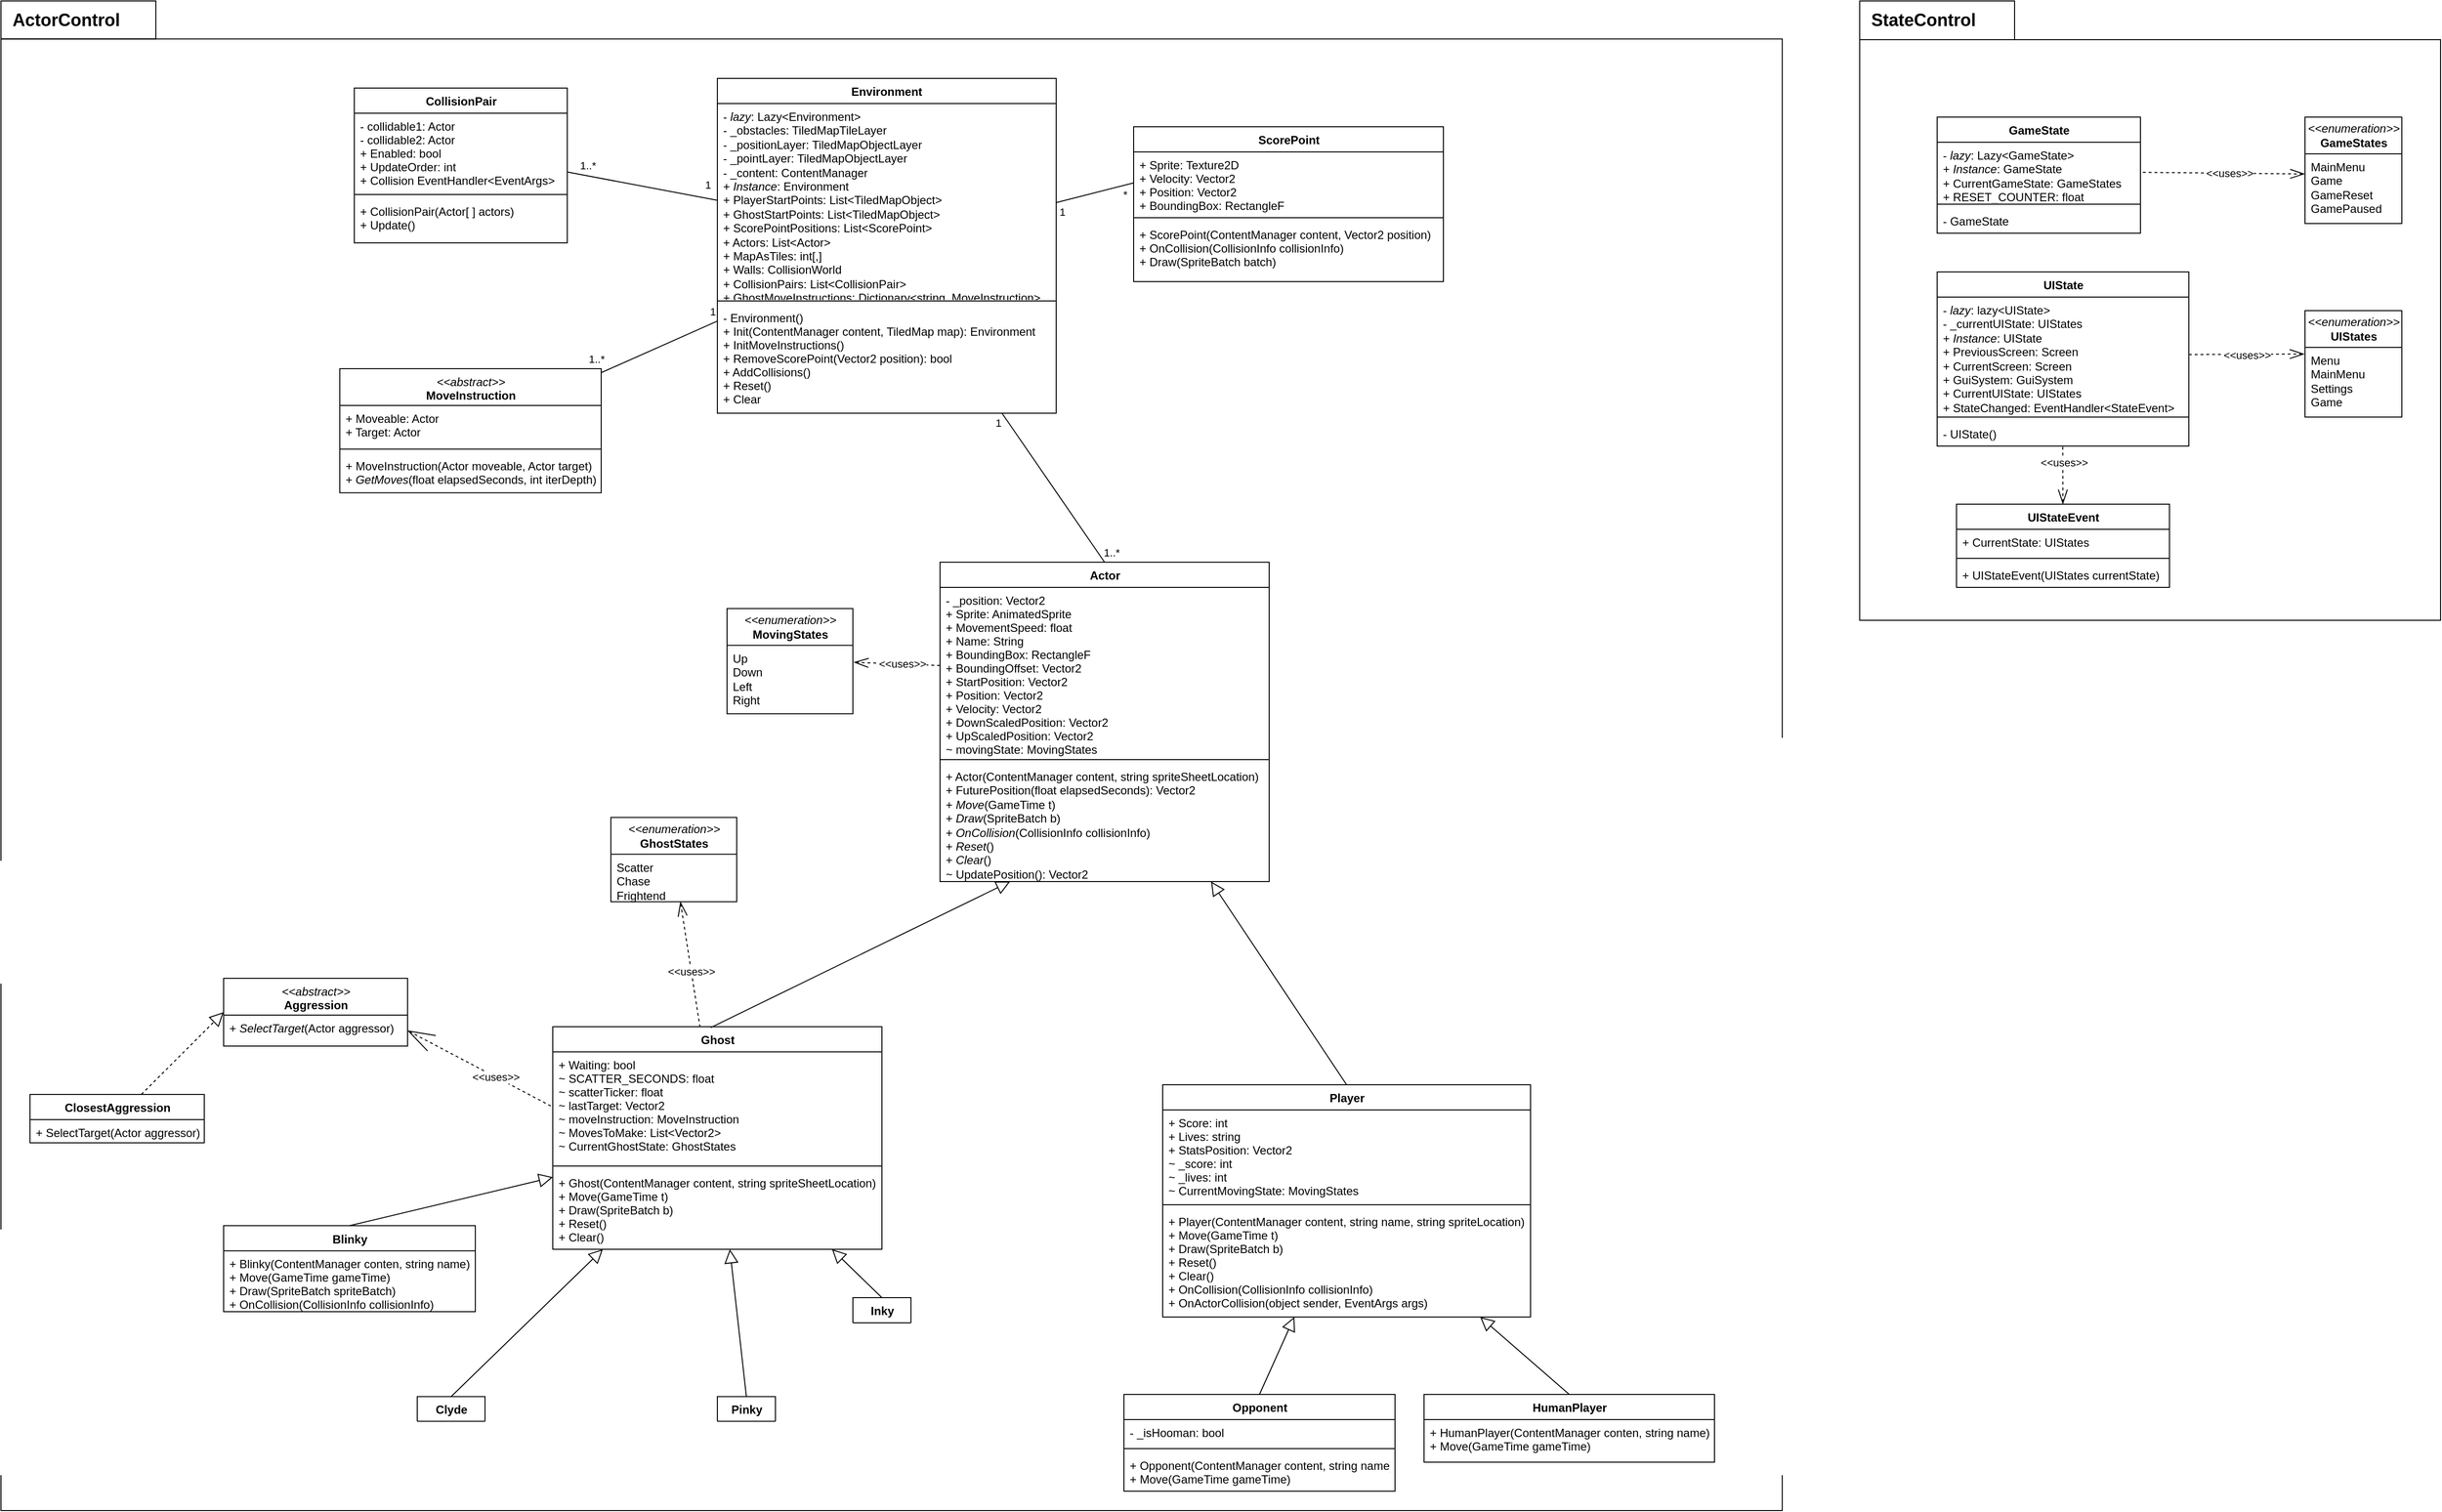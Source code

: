 <mxfile version="13.7.9" type="device" pages="3"><diagram id="7y2p9SruvKS9dF-qngfl" name="client"><mxGraphModel dx="2272" dy="816" grid="1" gridSize="10" guides="1" tooltips="1" connect="1" arrows="1" fold="1" page="1" pageScale="1" pageWidth="850" pageHeight="1100" math="0" shadow="0"><root><mxCell id="0"/><mxCell id="1" parent="0"/><mxCell id="LJHzza7RFJ4xkrxc687r-13" value="" style="group" parent="1" vertex="1" connectable="0"><mxGeometry x="-560" y="120" width="1840" height="1560" as="geometry"/></mxCell><mxCell id="wGopm75Q5lnVvKc4DbGN-9" value="&lt;span style=&quot;font-weight: normal&quot;&gt;&lt;i&gt;&amp;lt;&amp;lt;abstract&amp;gt;&amp;gt;&lt;/i&gt;&lt;/span&gt;&lt;br&gt;MoveInstruction" style="swimlane;fontStyle=1;align=center;verticalAlign=top;childLayout=stackLayout;horizontal=1;startSize=38;horizontalStack=0;resizeParent=1;resizeParentMax=0;resizeLast=0;collapsible=1;marginBottom=0;html=1;swimlaneLine=1;glass=0;shadow=0;sketch=0;rounded=0;autosize=1;" parent="LJHzza7RFJ4xkrxc687r-13" vertex="1"><mxGeometry x="350" y="379.998" width="270" height="128.264" as="geometry"/></mxCell><mxCell id="wGopm75Q5lnVvKc4DbGN-10" value="+ Moveable: Actor&#10;+ Target: Actor" style="text;strokeColor=none;fillColor=none;align=left;verticalAlign=top;spacingLeft=4;spacingRight=4;overflow=hidden;rotatable=0;points=[[0,0.5],[1,0.5]];portConstraint=eastwest;autosize=1;comic=0;" parent="wGopm75Q5lnVvKc4DbGN-9" vertex="1"><mxGeometry y="38" width="270" height="41.208" as="geometry"/></mxCell><mxCell id="wGopm75Q5lnVvKc4DbGN-11" value="" style="line;strokeWidth=1;fillColor=none;align=left;verticalAlign=middle;spacingTop=-1;spacingLeft=3;spacingRight=3;rotatable=0;labelPosition=right;points=[];portConstraint=eastwest;" parent="wGopm75Q5lnVvKc4DbGN-9" vertex="1"><mxGeometry y="79.208" width="270" height="7.849" as="geometry"/></mxCell><mxCell id="wGopm75Q5lnVvKc4DbGN-12" value="+ MoveInstruction(Actor moveable, Actor target)&lt;br&gt;+ &lt;i&gt;GetMoves&lt;/i&gt;(float elapsedSeconds, int iterDepth)" style="text;strokeColor=none;fillColor=none;align=left;verticalAlign=top;spacingLeft=4;spacingRight=4;overflow=hidden;rotatable=0;points=[[0,0.5],[1,0.5]];portConstraint=eastwest;autosize=1;fontStyle=0;html=1;" parent="wGopm75Q5lnVvKc4DbGN-9" vertex="1"><mxGeometry y="87.057" width="270" height="41.208" as="geometry"/></mxCell><mxCell id="LJHzza7RFJ4xkrxc687r-10" value="" style="rounded=0;whiteSpace=wrap;html=1;fillColor=none;gradientColor=none;align=left;" parent="LJHzza7RFJ4xkrxc687r-13" vertex="1"><mxGeometry y="39.245" width="1840" height="1520.755" as="geometry"/></mxCell><mxCell id="LJHzza7RFJ4xkrxc687r-11" value="" style="rounded=0;whiteSpace=wrap;html=1;fillColor=none;gradientColor=none;align=left;" parent="LJHzza7RFJ4xkrxc687r-13" vertex="1"><mxGeometry width="160" height="39.245" as="geometry"/></mxCell><mxCell id="LJHzza7RFJ4xkrxc687r-12" value="&lt;b&gt;&lt;font style=&quot;font-size: 18px&quot;&gt;ActorControl&lt;/font&gt;&lt;/b&gt;" style="text;html=1;strokeColor=none;fillColor=none;align=left;verticalAlign=middle;whiteSpace=wrap;rounded=0;" parent="LJHzza7RFJ4xkrxc687r-13" vertex="1"><mxGeometry x="10" y="9.811" width="140" height="19.623" as="geometry"/></mxCell><mxCell id="O9H--ou0DOZ3g3eygz_X-1" value="&lt;i&gt;&amp;lt;&amp;lt;enumeration&amp;gt;&amp;gt;&lt;/i&gt;&lt;br&gt;&lt;b&gt;MovingStates&lt;/b&gt;" style="swimlane;fontStyle=0;childLayout=stackLayout;horizontal=1;startSize=38;fillColor=none;horizontalStack=0;resizeParent=1;resizeParentMax=0;resizeLast=0;collapsible=1;marginBottom=0;html=1;autosize=1;" parent="LJHzza7RFJ4xkrxc687r-13" vertex="1"><mxGeometry x="750" y="627.925" width="130" height="108.642" as="geometry"/></mxCell><mxCell id="O9H--ou0DOZ3g3eygz_X-6" value="Up&lt;br&gt;Down&lt;br&gt;Left&lt;br&gt;Right" style="text;strokeColor=none;fillColor=none;align=left;verticalAlign=top;spacingLeft=4;spacingRight=4;overflow=hidden;rotatable=0;points=[[0,0.5],[1,0.5]];portConstraint=eastwest;html=1;autosize=1;" parent="O9H--ou0DOZ3g3eygz_X-1" vertex="1"><mxGeometry y="38" width="130" height="70.642" as="geometry"/></mxCell><mxCell id="O9H--ou0DOZ3g3eygz_X-12" value="&lt;i&gt;&amp;lt;&amp;lt;enumeration&amp;gt;&amp;gt;&lt;/i&gt;&lt;br&gt;&lt;b&gt;GhostStates&lt;/b&gt;" style="swimlane;fontStyle=0;childLayout=stackLayout;horizontal=1;startSize=38;fillColor=none;horizontalStack=0;resizeParent=1;resizeParentMax=0;resizeLast=0;collapsible=1;marginBottom=0;html=1;autosize=1;" parent="LJHzza7RFJ4xkrxc687r-13" vertex="1"><mxGeometry x="630" y="843.774" width="130" height="87.057" as="geometry"/></mxCell><mxCell id="O9H--ou0DOZ3g3eygz_X-13" value="Scatter&lt;br&gt;Chase&lt;br&gt;Frightend" style="text;strokeColor=none;fillColor=none;align=left;verticalAlign=top;spacingLeft=4;spacingRight=4;overflow=hidden;rotatable=0;points=[[0,0.5],[1,0.5]];portConstraint=eastwest;html=1;autosize=1;" parent="O9H--ou0DOZ3g3eygz_X-12" vertex="1"><mxGeometry y="38" width="130" height="49.057" as="geometry"/></mxCell><mxCell id="XXxXaH0p1nLbI_MV0NZa-49" value="Blinky" style="swimlane;fontStyle=1;align=center;verticalAlign=top;childLayout=stackLayout;horizontal=1;startSize=26;horizontalStack=0;resizeParent=1;resizeParentMax=0;resizeLast=0;collapsible=1;marginBottom=0;html=1;autosize=1;" parent="LJHzza7RFJ4xkrxc687r-13" vertex="1"><mxGeometry x="230" y="1265.66" width="260" height="88.792" as="geometry"><mxRectangle x="-260" y="1480" width="70" height="26" as="alternateBounds"/></mxGeometry></mxCell><mxCell id="XXxXaH0p1nLbI_MV0NZa-50" value="+ Blinky(ContentManager conten, string name)&#10;+ Move(GameTime gameTime)&#10;+ Draw(SpriteBatch spriteBatch)&#10;+ OnCollision(CollisionInfo collisionInfo)" style="text;strokeColor=none;fillColor=none;align=left;verticalAlign=top;spacingLeft=4;spacingRight=4;overflow=hidden;rotatable=0;points=[[0,0.5],[1,0.5]];portConstraint=eastwest;" parent="XXxXaH0p1nLbI_MV0NZa-49" vertex="1"><mxGeometry y="26" width="260" height="62.792" as="geometry"/></mxCell><mxCell id="XXxXaH0p1nLbI_MV0NZa-57" value="Pinky" style="swimlane;fontStyle=1;align=center;verticalAlign=top;childLayout=stackLayout;horizontal=1;startSize=26;horizontalStack=0;resizeParent=1;resizeParentMax=0;resizeLast=0;collapsible=1;marginBottom=0;html=1;autosize=1;" parent="LJHzza7RFJ4xkrxc687r-13" vertex="1" collapsed="1"><mxGeometry x="740" y="1442.264" width="60" height="25.509" as="geometry"><mxRectangle x="740" y="1442.264" width="260" height="88.792" as="alternateBounds"/></mxGeometry></mxCell><mxCell id="XXxXaH0p1nLbI_MV0NZa-58" value="+ Pinky(ContentManager conten, string name)&#10;+ Move(GameTime gameTime)&#10;+ Draw(SpriteBatch spriteBatch)&#10;+ OnCollision(CollisionInfo collisionInfo)" style="text;strokeColor=none;fillColor=none;align=left;verticalAlign=top;spacingLeft=4;spacingRight=4;overflow=hidden;rotatable=0;points=[[0,0.5],[1,0.5]];portConstraint=eastwest;" parent="XXxXaH0p1nLbI_MV0NZa-57" vertex="1"><mxGeometry y="25.509" width="60" height="62.792" as="geometry"/></mxCell><mxCell id="XXxXaH0p1nLbI_MV0NZa-53" value="Clyde" style="swimlane;fontStyle=1;align=center;verticalAlign=top;childLayout=stackLayout;horizontal=1;startSize=26;horizontalStack=0;resizeParent=1;resizeParentMax=0;resizeLast=0;collapsible=1;marginBottom=0;html=1;autosize=1;" parent="LJHzza7RFJ4xkrxc687r-13" vertex="1" collapsed="1"><mxGeometry x="430" y="1442.264" width="70" height="25.509" as="geometry"><mxRectangle x="430" y="1442.264" width="260" height="88.792" as="alternateBounds"/></mxGeometry></mxCell><mxCell id="XXxXaH0p1nLbI_MV0NZa-54" value="+ Clyde(ContentManager conten, string name)&#10;+ Move(GameTime gameTime)&#10;+ Draw(SpriteBatch spriteBatch)&#10;+ OnCollision(CollisionInfo collisionInfo)" style="text;strokeColor=none;fillColor=none;align=left;verticalAlign=top;spacingLeft=4;spacingRight=4;overflow=hidden;rotatable=0;points=[[0,0.5],[1,0.5]];portConstraint=eastwest;" parent="XXxXaH0p1nLbI_MV0NZa-53" vertex="1"><mxGeometry y="25.509" width="70" height="62.792" as="geometry"/></mxCell><mxCell id="wGopm75Q5lnVvKc4DbGN-3" style="rounded=0;orthogonalLoop=1;jettySize=auto;html=1;entryX=0.5;entryY=0;entryDx=0;entryDy=0;startArrow=none;startFill=0;startSize=12;sourcePerimeterSpacing=0;endArrow=none;endFill=0;" parent="1" source="XXxXaH0p1nLbI_MV0NZa-1" target="XXxXaH0p1nLbI_MV0NZa-10" edge="1"><mxGeometry relative="1" as="geometry"/></mxCell><mxCell id="wGopm75Q5lnVvKc4DbGN-4" value="1..*" style="edgeLabel;html=1;align=center;verticalAlign=middle;resizable=0;points=[];autosize=1;" parent="wGopm75Q5lnVvKc4DbGN-3" vertex="1" connectable="0"><mxGeometry x="0.941" relative="1" as="geometry"><mxPoint x="10" y="-5.6" as="offset"/></mxGeometry></mxCell><mxCell id="wGopm75Q5lnVvKc4DbGN-5" value="1" style="edgeLabel;html=1;align=center;verticalAlign=middle;resizable=0;points=[];autosize=1;" parent="wGopm75Q5lnVvKc4DbGN-3" vertex="1" connectable="0"><mxGeometry x="-0.944" relative="1" as="geometry"><mxPoint x="-6.8" y="5.82" as="offset"/></mxGeometry></mxCell><mxCell id="wGopm75Q5lnVvKc4DbGN-6" style="edgeStyle=none;rounded=0;orthogonalLoop=1;jettySize=auto;html=1;entryX=0;entryY=0.5;entryDx=0;entryDy=0;startArrow=none;startFill=0;startSize=12;sourcePerimeterSpacing=0;endArrow=none;endFill=0;" parent="1" source="XXxXaH0p1nLbI_MV0NZa-1" target="XXxXaH0p1nLbI_MV0NZa-6" edge="1"><mxGeometry relative="1" as="geometry"/></mxCell><mxCell id="wGopm75Q5lnVvKc4DbGN-7" value="1" style="edgeLabel;html=1;align=center;verticalAlign=middle;resizable=0;points=[];autosize=1;" parent="wGopm75Q5lnVvKc4DbGN-6" vertex="1" connectable="0"><mxGeometry x="-0.872" y="-1" relative="1" as="geometry"><mxPoint y="9.35" as="offset"/></mxGeometry></mxCell><mxCell id="wGopm75Q5lnVvKc4DbGN-8" value="*" style="edgeLabel;html=1;align=center;verticalAlign=middle;resizable=0;points=[];autosize=1;" parent="wGopm75Q5lnVvKc4DbGN-6" vertex="1" connectable="0"><mxGeometry x="0.901" y="-1" relative="1" as="geometry"><mxPoint x="-5.83" y="9.89" as="offset"/></mxGeometry></mxCell><mxCell id="XXxXaH0p1nLbI_MV0NZa-1" value="Environment" style="swimlane;fontStyle=1;align=center;verticalAlign=top;childLayout=stackLayout;horizontal=1;startSize=26;horizontalStack=0;resizeParent=1;resizeParentMax=0;resizeLast=0;collapsible=1;marginBottom=0;autosize=1;" parent="1" vertex="1"><mxGeometry x="180" y="200" width="350" height="346" as="geometry"/></mxCell><mxCell id="XXxXaH0p1nLbI_MV0NZa-2" value="- &lt;i&gt;lazy&lt;/i&gt;: Lazy&amp;lt;Environment&amp;gt;&lt;br&gt;- _obstacles: TiledMapTileLayer&lt;br&gt;-&amp;nbsp;_positionLayer: TiledMapObjectLayer&lt;br&gt;- _pointLayer: TiledMapObjectLayer&lt;br&gt;- _content: ContentManager&lt;br&gt;+ &lt;i&gt;Instance&lt;/i&gt;: Environment&lt;br&gt;+ PlayerStartPoints: List&amp;lt;TiledMapObject&amp;gt;&lt;br&gt;+ GhostStartPoints: List&amp;lt;TiledMapObject&amp;gt;&lt;br&gt;+ ScorePointPositions: List&amp;lt;ScorePoint&amp;gt;&lt;br&gt;+ Actors: List&amp;lt;Actor&amp;gt;&lt;br&gt;+ MapAsTiles: int[,]&lt;br&gt;+ Walls: CollisionWorld&lt;br&gt;+ CollisionPairs: List&amp;lt;CollisionPair&amp;gt;&lt;br&gt;+ GhostMoveInstructions: Dictionary&amp;lt;string, MoveInstruction&amp;gt;" style="text;strokeColor=none;fillColor=none;align=left;verticalAlign=top;spacingLeft=4;spacingRight=4;overflow=hidden;rotatable=0;points=[[0,0.5],[1,0.5]];portConstraint=eastwest;fontStyle=0;html=1;autosize=1;" parent="XXxXaH0p1nLbI_MV0NZa-1" vertex="1"><mxGeometry y="26" width="350" height="200" as="geometry"/></mxCell><mxCell id="XXxXaH0p1nLbI_MV0NZa-3" value="" style="line;strokeWidth=1;fillColor=none;align=left;verticalAlign=middle;spacingTop=-1;spacingLeft=3;spacingRight=3;rotatable=0;labelPosition=right;points=[];portConstraint=eastwest;autosize=1;" parent="XXxXaH0p1nLbI_MV0NZa-1" vertex="1"><mxGeometry y="226" width="350" height="8" as="geometry"/></mxCell><mxCell id="XXxXaH0p1nLbI_MV0NZa-4" value="- Environment()&#10;+ Init(ContentManager content, TiledMap map): Environment&#10;+ InitMoveInstructions()&#10;+ RemoveScorePoint(Vector2 position): bool&#10;+ AddCollisions()&#10;+ Reset()&#10;+ Clear" style="text;strokeColor=none;fillColor=none;align=left;verticalAlign=top;spacingLeft=4;spacingRight=4;overflow=hidden;rotatable=0;points=[[0,0.5],[1,0.5]];portConstraint=eastwest;autosize=1;" parent="XXxXaH0p1nLbI_MV0NZa-1" vertex="1"><mxGeometry y="234" width="350" height="112" as="geometry"/></mxCell><mxCell id="XXxXaH0p1nLbI_MV0NZa-5" value="ScorePoint" style="swimlane;fontStyle=1;align=center;verticalAlign=top;childLayout=stackLayout;horizontal=1;startSize=26;horizontalStack=0;resizeParent=1;resizeParentMax=0;resizeLast=0;collapsible=1;marginBottom=0;html=1;autosize=1;" parent="1" vertex="1"><mxGeometry x="610" y="250" width="320" height="160" as="geometry"/></mxCell><mxCell id="XXxXaH0p1nLbI_MV0NZa-6" value="+ Sprite: Texture2D&#10;+ Velocity: Vector2&#10;+ Position: Vector2&#10;+ BoundingBox: RectangleF" style="text;strokeColor=none;fillColor=none;align=left;verticalAlign=top;spacingLeft=4;spacingRight=4;overflow=hidden;rotatable=0;points=[[0,0.5],[1,0.5]];portConstraint=eastwest;autosize=1;" parent="XXxXaH0p1nLbI_MV0NZa-5" vertex="1"><mxGeometry y="26" width="320" height="64" as="geometry"/></mxCell><mxCell id="XXxXaH0p1nLbI_MV0NZa-7" value="" style="line;strokeWidth=1;fillColor=none;align=left;verticalAlign=middle;spacingTop=-1;spacingLeft=3;spacingRight=3;rotatable=0;labelPosition=right;points=[];portConstraint=eastwest;autosize=1;" parent="XXxXaH0p1nLbI_MV0NZa-5" vertex="1"><mxGeometry y="90" width="320" height="8" as="geometry"/></mxCell><mxCell id="XXxXaH0p1nLbI_MV0NZa-8" value="+ ScorePoint(ContentManager content, Vector2 position)&#10;+ OnCollision(CollisionInfo collisionInfo)&#10;+ Draw(SpriteBatch batch)" style="text;strokeColor=none;fillColor=none;align=left;verticalAlign=top;spacingLeft=4;spacingRight=4;overflow=hidden;rotatable=0;points=[[0,0.5],[1,0.5]];portConstraint=eastwest;autosize=1;" parent="XXxXaH0p1nLbI_MV0NZa-5" vertex="1"><mxGeometry y="98" width="320" height="62" as="geometry"/></mxCell><mxCell id="XXxXaH0p1nLbI_MV0NZa-29" style="edgeStyle=none;rounded=0;orthogonalLoop=1;jettySize=auto;html=1;entryX=0.5;entryY=0;entryDx=0;entryDy=0;startArrow=block;startFill=0;endArrow=none;endFill=0;startSize=12;sourcePerimeterSpacing=0;" parent="1" source="XXxXaH0p1nLbI_MV0NZa-10" target="XXxXaH0p1nLbI_MV0NZa-19" edge="1"><mxGeometry relative="1" as="geometry"/></mxCell><mxCell id="XXxXaH0p1nLbI_MV0NZa-10" value="Actor" style="swimlane;fontStyle=1;align=center;verticalAlign=top;childLayout=stackLayout;horizontal=1;startSize=26;horizontalStack=0;resizeParent=1;resizeParentMax=0;resizeLast=0;collapsible=1;marginBottom=0;html=1;autosize=1;" parent="1" vertex="1"><mxGeometry x="410" y="700" width="340" height="330" as="geometry"><mxRectangle x="410" y="700" width="60" height="26" as="alternateBounds"/></mxGeometry></mxCell><mxCell id="XXxXaH0p1nLbI_MV0NZa-11" value="- _position: Vector2&#10;+ Sprite: AnimatedSprite&#10;+ MovementSpeed: float&#10;+ Name: String&#10;+ BoundingBox: RectangleF&#10;+ BoundingOffset: Vector2&#10;+ StartPosition: Vector2&#10;+ Position: Vector2&#10;+ Velocity: Vector2&#10;+ DownScaledPosition: Vector2&#10;+ UpScaledPosition: Vector2&#10;~ movingState: MovingStates" style="text;strokeColor=none;fillColor=none;align=left;verticalAlign=top;spacingLeft=4;spacingRight=4;overflow=hidden;rotatable=0;points=[[0,0.5],[1,0.5]];portConstraint=eastwest;autosize=1;" parent="XXxXaH0p1nLbI_MV0NZa-10" vertex="1"><mxGeometry y="26" width="340" height="174" as="geometry"/></mxCell><mxCell id="XXxXaH0p1nLbI_MV0NZa-12" value="" style="line;strokeWidth=1;fillColor=none;align=left;verticalAlign=middle;spacingTop=-1;spacingLeft=3;spacingRight=3;rotatable=0;labelPosition=right;points=[];portConstraint=eastwest;autosize=1;" parent="XXxXaH0p1nLbI_MV0NZa-10" vertex="1"><mxGeometry y="200" width="340" height="8" as="geometry"/></mxCell><mxCell id="XXxXaH0p1nLbI_MV0NZa-13" value="+ Actor(ContentManager content, string spriteSheetLocation)&lt;br&gt;+ FuturePosition(float elapsedSeconds): Vector2&lt;br&gt;+ &lt;i&gt;Move&lt;/i&gt;(GameTime t)&lt;br&gt;+ &lt;i&gt;Draw&lt;/i&gt;(SpriteBatch b)&lt;br&gt;+ &lt;i&gt;OnCollision&lt;/i&gt;(CollisionInfo collisionInfo)&lt;br&gt;+ &lt;i&gt;Reset&lt;/i&gt;()&lt;br&gt;+ &lt;i&gt;Clear&lt;/i&gt;()&lt;br&gt;~ UpdatePosition(): Vector2" style="text;strokeColor=none;fillColor=none;align=left;verticalAlign=top;spacingLeft=4;spacingRight=4;overflow=hidden;rotatable=0;points=[[0,0.5],[1,0.5]];portConstraint=eastwest;html=1;autosize=1;" parent="XXxXaH0p1nLbI_MV0NZa-10" vertex="1"><mxGeometry y="208" width="340" height="122" as="geometry"/></mxCell><mxCell id="XXxXaH0p1nLbI_MV0NZa-59" style="edgeStyle=none;rounded=0;orthogonalLoop=1;jettySize=auto;html=1;entryX=0.5;entryY=0;entryDx=0;entryDy=0;startArrow=block;startFill=0;endArrow=none;endFill=0;startSize=12;" parent="1" source="XXxXaH0p1nLbI_MV0NZa-15" target="XXxXaH0p1nLbI_MV0NZa-49" edge="1"><mxGeometry relative="1" as="geometry"/></mxCell><mxCell id="XXxXaH0p1nLbI_MV0NZa-60" style="edgeStyle=none;rounded=0;orthogonalLoop=1;jettySize=auto;html=1;entryX=0.5;entryY=0;entryDx=0;entryDy=0;startArrow=block;startFill=0;endArrow=none;endFill=0;startSize=12;" parent="1" source="XXxXaH0p1nLbI_MV0NZa-15" target="XXxXaH0p1nLbI_MV0NZa-55" edge="1"><mxGeometry relative="1" as="geometry"/></mxCell><mxCell id="XXxXaH0p1nLbI_MV0NZa-61" style="edgeStyle=none;rounded=0;orthogonalLoop=1;jettySize=auto;html=1;entryX=0.5;entryY=0;entryDx=0;entryDy=0;startArrow=block;startFill=0;endArrow=none;endFill=0;startSize=12;" parent="1" source="XXxXaH0p1nLbI_MV0NZa-15" target="XXxXaH0p1nLbI_MV0NZa-53" edge="1"><mxGeometry relative="1" as="geometry"/></mxCell><mxCell id="XXxXaH0p1nLbI_MV0NZa-62" style="edgeStyle=none;rounded=0;orthogonalLoop=1;jettySize=auto;html=1;entryX=0.5;entryY=0;entryDx=0;entryDy=0;startArrow=block;startFill=0;endArrow=none;endFill=0;startSize=12;" parent="1" source="XXxXaH0p1nLbI_MV0NZa-15" target="XXxXaH0p1nLbI_MV0NZa-57" edge="1"><mxGeometry relative="1" as="geometry"/></mxCell><mxCell id="wGopm75Q5lnVvKc4DbGN-13" style="edgeStyle=none;rounded=0;orthogonalLoop=1;jettySize=auto;html=1;startArrow=none;startFill=0;startSize=38;sourcePerimeterSpacing=0;endArrow=none;endFill=0;" parent="1" source="wGopm75Q5lnVvKc4DbGN-9" target="XXxXaH0p1nLbI_MV0NZa-1" edge="1"><mxGeometry relative="1" as="geometry"/></mxCell><mxCell id="wGopm75Q5lnVvKc4DbGN-14" value="1..*" style="edgeLabel;html=1;align=center;verticalAlign=middle;resizable=0;points=[];" parent="wGopm75Q5lnVvKc4DbGN-13" vertex="1" connectable="0"><mxGeometry x="-0.912" y="-1" relative="1" as="geometry"><mxPoint x="-11.62" y="-13" as="offset"/></mxGeometry></mxCell><mxCell id="wGopm75Q5lnVvKc4DbGN-15" value="1" style="edgeLabel;html=1;align=center;verticalAlign=middle;resizable=0;points=[];" parent="wGopm75Q5lnVvKc4DbGN-13" vertex="1" connectable="0"><mxGeometry x="0.901" y="-1" relative="1" as="geometry"><mxPoint y="-13.76" as="offset"/></mxGeometry></mxCell><mxCell id="wGopm75Q5lnVvKc4DbGN-16" value="CollisionPair" style="swimlane;fontStyle=1;align=center;verticalAlign=top;childLayout=stackLayout;horizontal=1;startSize=26;horizontalStack=0;resizeParent=1;resizeParentMax=0;resizeLast=0;collapsible=1;marginBottom=0;rounded=0;shadow=0;glass=0;comic=0;sketch=0;html=1;autosize=1;" parent="1" vertex="1"><mxGeometry x="-195" y="210" width="220" height="160" as="geometry"/></mxCell><mxCell id="wGopm75Q5lnVvKc4DbGN-17" value="- collidable1: Actor&#10;- collidable2: Actor&#10;+ Enabled: bool&#10;+ UpdateOrder: int&#10;+ Collision EventHandler&lt;EventArgs&gt;" style="text;strokeColor=none;fillColor=none;align=left;verticalAlign=top;spacingLeft=4;spacingRight=4;overflow=hidden;rotatable=0;points=[[0,0.5],[1,0.5]];portConstraint=eastwest;autosize=1;" parent="wGopm75Q5lnVvKc4DbGN-16" vertex="1"><mxGeometry y="26" width="220" height="80" as="geometry"/></mxCell><mxCell id="wGopm75Q5lnVvKc4DbGN-18" value="" style="line;strokeWidth=1;fillColor=none;align=left;verticalAlign=middle;spacingTop=-1;spacingLeft=3;spacingRight=3;rotatable=0;labelPosition=right;points=[];portConstraint=eastwest;" parent="wGopm75Q5lnVvKc4DbGN-16" vertex="1"><mxGeometry y="106" width="220" height="8" as="geometry"/></mxCell><mxCell id="wGopm75Q5lnVvKc4DbGN-19" value="+ CollisionPair(Actor[ ] actors)&#10;+ Update()" style="text;strokeColor=none;fillColor=none;align=left;verticalAlign=top;spacingLeft=4;spacingRight=4;overflow=hidden;rotatable=0;points=[[0,0.5],[1,0.5]];portConstraint=eastwest;autosize=1;" parent="wGopm75Q5lnVvKc4DbGN-16" vertex="1"><mxGeometry y="114" width="220" height="46" as="geometry"/></mxCell><mxCell id="XXxXaH0p1nLbI_MV0NZa-15" value="Ghost" style="swimlane;fontStyle=1;align=center;verticalAlign=top;childLayout=stackLayout;horizontal=1;startSize=26;horizontalStack=0;resizeParent=1;resizeParentMax=0;resizeLast=0;collapsible=1;marginBottom=0;html=1;autosize=1;" parent="1" vertex="1"><mxGeometry x="10" y="1180" width="340" height="230" as="geometry"/></mxCell><mxCell id="XXxXaH0p1nLbI_MV0NZa-16" value="+ Waiting: bool&#10;~ SCATTER_SECONDS: float&#10;~ scatterTicker: float&#10;~ lastTarget: Vector2&#10;~ moveInstruction: MoveInstruction&#10;~ MovesToMake: List&lt;Vector2&gt;&#10;~ CurrentGhostState: GhostStates" style="text;strokeColor=none;fillColor=none;align=left;verticalAlign=top;spacingLeft=4;spacingRight=4;overflow=hidden;rotatable=0;points=[[0,0.5],[1,0.5]];portConstraint=eastwest;autosize=1;" parent="XXxXaH0p1nLbI_MV0NZa-15" vertex="1"><mxGeometry y="26" width="340" height="114" as="geometry"/></mxCell><mxCell id="XXxXaH0p1nLbI_MV0NZa-17" value="" style="line;strokeWidth=1;fillColor=none;align=left;verticalAlign=middle;spacingTop=-1;spacingLeft=3;spacingRight=3;rotatable=0;labelPosition=right;points=[];portConstraint=eastwest;autosize=1;" parent="XXxXaH0p1nLbI_MV0NZa-15" vertex="1"><mxGeometry y="140" width="340" height="8" as="geometry"/></mxCell><mxCell id="XXxXaH0p1nLbI_MV0NZa-18" value="+ Ghost(ContentManager content, string spriteSheetLocation)&#10;+ Move(GameTime t)&#10;+ Draw(SpriteBatch b)&#10;+ Reset()&#10;+ Clear()" style="text;strokeColor=none;fillColor=none;align=left;verticalAlign=top;spacingLeft=4;spacingRight=4;overflow=hidden;rotatable=0;points=[[0,0.5],[1,0.5]];portConstraint=eastwest;autosize=1;" parent="XXxXaH0p1nLbI_MV0NZa-15" vertex="1"><mxGeometry y="148" width="340" height="82" as="geometry"/></mxCell><mxCell id="XXxXaH0p1nLbI_MV0NZa-47" style="edgeStyle=none;rounded=0;orthogonalLoop=1;jettySize=auto;html=1;entryX=0.5;entryY=0;entryDx=0;entryDy=0;startArrow=block;startFill=0;endArrow=none;endFill=0;startSize=12;" parent="1" source="XXxXaH0p1nLbI_MV0NZa-19" target="XXxXaH0p1nLbI_MV0NZa-38" edge="1"><mxGeometry relative="1" as="geometry"/></mxCell><mxCell id="XXxXaH0p1nLbI_MV0NZa-48" style="edgeStyle=none;rounded=0;orthogonalLoop=1;jettySize=auto;html=1;entryX=0.5;entryY=0;entryDx=0;entryDy=0;startArrow=block;startFill=0;endArrow=none;endFill=0;startSize=12;sourcePerimeterSpacing=0;" parent="1" source="XXxXaH0p1nLbI_MV0NZa-19" target="XXxXaH0p1nLbI_MV0NZa-42" edge="1"><mxGeometry relative="1" as="geometry"/></mxCell><mxCell id="XXxXaH0p1nLbI_MV0NZa-19" value="Player" style="swimlane;fontStyle=1;align=center;verticalAlign=top;childLayout=stackLayout;horizontal=1;startSize=26;horizontalStack=0;resizeParent=1;resizeParentMax=0;resizeLast=0;collapsible=1;marginBottom=0;html=1;autosize=1;" parent="1" vertex="1"><mxGeometry x="640" y="1240" width="380" height="240" as="geometry"/></mxCell><mxCell id="XXxXaH0p1nLbI_MV0NZa-20" value="+ Score: int&#10;+ Lives: string&#10;+ StatsPosition: Vector2&#10;~ _score: int&#10;~ _lives: int&#10;~ CurrentMovingState: MovingStates" style="text;strokeColor=none;fillColor=none;align=left;verticalAlign=top;spacingLeft=4;spacingRight=4;overflow=hidden;rotatable=0;points=[[0,0.5],[1,0.5]];portConstraint=eastwest;autosize=1;" parent="XXxXaH0p1nLbI_MV0NZa-19" vertex="1"><mxGeometry y="26" width="380" height="94" as="geometry"/></mxCell><mxCell id="XXxXaH0p1nLbI_MV0NZa-21" value="" style="line;strokeWidth=1;fillColor=none;align=left;verticalAlign=middle;spacingTop=-1;spacingLeft=3;spacingRight=3;rotatable=0;labelPosition=right;points=[];portConstraint=eastwest;autosize=1;" parent="XXxXaH0p1nLbI_MV0NZa-19" vertex="1"><mxGeometry y="120" width="380" height="8" as="geometry"/></mxCell><mxCell id="XXxXaH0p1nLbI_MV0NZa-22" value="+ Player(ContentManager content, string name, string spriteLocation)&#10;+ Move(GameTime t)&#10;+ Draw(SpriteBatch b)&#10;+ Reset()&#10;+ Clear()&#10;+ OnCollision(CollisionInfo collisionInfo)&#10;+ OnActorCollision(object sender, EventArgs args)&#10;" style="text;strokeColor=none;fillColor=none;align=left;verticalAlign=top;spacingLeft=4;spacingRight=4;overflow=hidden;rotatable=0;points=[[0,0.5],[1,0.5]];portConstraint=eastwest;autosize=1;" parent="XXxXaH0p1nLbI_MV0NZa-19" vertex="1"><mxGeometry y="128" width="380" height="112" as="geometry"/></mxCell><mxCell id="XXxXaH0p1nLbI_MV0NZa-23" value="" style="endArrow=none;html=1;exitX=0.213;exitY=1;exitDx=0;exitDy=0;exitPerimeter=0;entryX=0.48;entryY=0.004;entryDx=0;entryDy=0;entryPerimeter=0;startArrow=block;startFill=0;endFill=0;rounded=0;startSize=12;sourcePerimeterSpacing=0;" parent="1" source="XXxXaH0p1nLbI_MV0NZa-13" target="XXxXaH0p1nLbI_MV0NZa-15" edge="1"><mxGeometry relative="1" as="geometry"><mxPoint x="340" y="1170" as="sourcePoint"/><mxPoint x="370" y="1237" as="targetPoint"/></mxGeometry></mxCell><mxCell id="XXxXaH0p1nLbI_MV0NZa-38" value="HumanPlayer" style="swimlane;fontStyle=1;align=center;verticalAlign=top;childLayout=stackLayout;horizontal=1;startSize=26;horizontalStack=0;resizeParent=1;resizeParentMax=0;resizeLast=0;collapsible=1;marginBottom=0;html=1;autosize=1;" parent="1" vertex="1"><mxGeometry x="910" y="1560" width="300" height="70" as="geometry"/></mxCell><mxCell id="XXxXaH0p1nLbI_MV0NZa-39" value="+ HumanPlayer(ContentManager conten, string name)&#10;+ Move(GameTime gameTime)" style="text;strokeColor=none;fillColor=none;align=left;verticalAlign=top;spacingLeft=4;spacingRight=4;overflow=hidden;rotatable=0;points=[[0,0.5],[1,0.5]];portConstraint=eastwest;autosize=1;" parent="XXxXaH0p1nLbI_MV0NZa-38" vertex="1"><mxGeometry y="26" width="300" height="44" as="geometry"/></mxCell><mxCell id="XXxXaH0p1nLbI_MV0NZa-42" value="Opponent" style="swimlane;fontStyle=1;align=center;verticalAlign=top;childLayout=stackLayout;horizontal=1;startSize=26;horizontalStack=0;resizeParent=1;resizeParentMax=0;resizeLast=0;collapsible=1;marginBottom=0;html=1;autosize=1;" parent="1" vertex="1"><mxGeometry x="600" y="1560" width="280" height="100" as="geometry"/></mxCell><mxCell id="XXxXaH0p1nLbI_MV0NZa-43" value="- _isHooman: bool" style="text;strokeColor=none;fillColor=none;align=left;verticalAlign=top;spacingLeft=4;spacingRight=4;overflow=hidden;rotatable=0;points=[[0,0.5],[1,0.5]];portConstraint=eastwest;autosize=1;" parent="XXxXaH0p1nLbI_MV0NZa-42" vertex="1"><mxGeometry y="26" width="280" height="26" as="geometry"/></mxCell><mxCell id="XXxXaH0p1nLbI_MV0NZa-44" value="" style="line;strokeWidth=1;fillColor=none;align=left;verticalAlign=middle;spacingTop=-1;spacingLeft=3;spacingRight=3;rotatable=0;labelPosition=right;points=[];portConstraint=eastwest;autosize=1;" parent="XXxXaH0p1nLbI_MV0NZa-42" vertex="1"><mxGeometry y="52" width="280" height="8" as="geometry"/></mxCell><mxCell id="XXxXaH0p1nLbI_MV0NZa-45" value="+ Opponent(ContentManager content, string name)&#10;+ Move(GameTime gameTime)" style="text;strokeColor=none;fillColor=none;align=left;verticalAlign=top;spacingLeft=4;spacingRight=4;overflow=hidden;rotatable=0;points=[[0,0.5],[1,0.5]];portConstraint=eastwest;autosize=1;" parent="XXxXaH0p1nLbI_MV0NZa-42" vertex="1"><mxGeometry y="60" width="280" height="40" as="geometry"/></mxCell><mxCell id="XXxXaH0p1nLbI_MV0NZa-55" value="Inky" style="swimlane;fontStyle=1;align=center;verticalAlign=top;childLayout=stackLayout;horizontal=1;startSize=26;horizontalStack=0;resizeParent=1;resizeParentMax=0;resizeLast=0;collapsible=1;marginBottom=0;html=1;autosize=1;" parent="1" vertex="1" collapsed="1"><mxGeometry x="320" y="1460" width="60" height="26" as="geometry"><mxRectangle x="320" y="1460" width="260" height="90" as="alternateBounds"/></mxGeometry></mxCell><mxCell id="XXxXaH0p1nLbI_MV0NZa-56" value="+ Inky(ContentManager conten, string name)&#10;+ Move(GameTime gameTime)&#10;+ Draw(SpriteBatch spriteBatch)&#10;+ OnCollision(CollisionInfo collisionInfo)" style="text;strokeColor=none;fillColor=none;align=left;verticalAlign=top;spacingLeft=4;spacingRight=4;overflow=hidden;rotatable=0;points=[[0,0.5],[1,0.5]];portConstraint=eastwest;" parent="XXxXaH0p1nLbI_MV0NZa-55" vertex="1"><mxGeometry y="26" width="60" height="64" as="geometry"/></mxCell><mxCell id="wGopm75Q5lnVvKc4DbGN-20" style="edgeStyle=none;rounded=0;orthogonalLoop=1;jettySize=auto;html=1;entryX=0;entryY=0.5;entryDx=0;entryDy=0;startArrow=none;startFill=0;startSize=26;sourcePerimeterSpacing=0;endArrow=none;endFill=0;" parent="1" source="wGopm75Q5lnVvKc4DbGN-17" target="XXxXaH0p1nLbI_MV0NZa-2" edge="1"><mxGeometry relative="1" as="geometry"/></mxCell><mxCell id="wGopm75Q5lnVvKc4DbGN-21" value="1..*" style="edgeLabel;html=1;align=center;verticalAlign=middle;resizable=0;points=[];" parent="wGopm75Q5lnVvKc4DbGN-20" vertex="1" connectable="0"><mxGeometry x="-0.731" relative="1" as="geometry"><mxPoint y="-10.69" as="offset"/></mxGeometry></mxCell><mxCell id="wGopm75Q5lnVvKc4DbGN-22" value="1" style="edgeLabel;html=1;align=center;verticalAlign=middle;resizable=0;points=[];" parent="wGopm75Q5lnVvKc4DbGN-20" vertex="1" connectable="0"><mxGeometry x="0.883" y="-2" relative="1" as="geometry"><mxPoint x="-0.46" y="-16.23" as="offset"/></mxGeometry></mxCell><mxCell id="LJHzza7RFJ4xkrxc687r-1" style="edgeStyle=none;rounded=0;orthogonalLoop=1;jettySize=auto;html=1;entryX=0;entryY=0.5;entryDx=0;entryDy=0;startArrow=openThin;startFill=0;startSize=26;sourcePerimeterSpacing=0;endArrow=none;endFill=0;dashed=1;exitX=1;exitY=0.5;exitDx=0;exitDy=0;" parent="1" source="wGopm75Q5lnVvKc4DbGN-24" target="XXxXaH0p1nLbI_MV0NZa-16" edge="1"><mxGeometry relative="1" as="geometry"/></mxCell><mxCell id="LJHzza7RFJ4xkrxc687r-2" value="&amp;lt;&amp;lt;uses&amp;gt;&amp;gt;" style="edgeLabel;html=1;align=center;verticalAlign=middle;resizable=0;points=[];" parent="LJHzza7RFJ4xkrxc687r-1" vertex="1" connectable="0"><mxGeometry x="0.198" relative="1" as="geometry"><mxPoint x="1" as="offset"/></mxGeometry></mxCell><mxCell id="wGopm75Q5lnVvKc4DbGN-23" value="&lt;i style=&quot;font-weight: normal&quot;&gt;&amp;lt;&amp;lt;abstract&amp;gt;&amp;gt;&lt;/i&gt;&lt;br&gt;Aggression" style="swimlane;fontStyle=1;align=center;verticalAlign=top;childLayout=stackLayout;horizontal=1;startSize=38;horizontalStack=0;resizeParent=1;resizeParentMax=0;resizeLast=0;collapsible=1;marginBottom=0;fillColor=none;gradientColor=none;autosize=1;html=1;" parent="1" vertex="1"><mxGeometry x="-330" y="1130" width="190" height="70" as="geometry"/></mxCell><mxCell id="wGopm75Q5lnVvKc4DbGN-24" value="+ &lt;i&gt;SelectTarget&lt;/i&gt;(Actor aggressor)" style="text;strokeColor=none;fillColor=none;align=left;verticalAlign=top;spacingLeft=4;spacingRight=4;overflow=hidden;rotatable=0;points=[[0,0.5],[1,0.5]];portConstraint=eastwest;autosize=1;html=1;" parent="wGopm75Q5lnVvKc4DbGN-23" vertex="1"><mxGeometry y="38" width="190" height="32" as="geometry"/></mxCell><mxCell id="LJHzza7RFJ4xkrxc687r-7" style="edgeStyle=none;rounded=0;orthogonalLoop=1;jettySize=auto;html=1;entryX=0;entryY=0.5;entryDx=0;entryDy=0;dashed=1;startArrow=none;startFill=0;startSize=26;sourcePerimeterSpacing=0;endArrow=block;endFill=0;endSize=12;" parent="1" source="LJHzza7RFJ4xkrxc687r-3" target="wGopm75Q5lnVvKc4DbGN-23" edge="1"><mxGeometry relative="1" as="geometry"/></mxCell><mxCell id="LJHzza7RFJ4xkrxc687r-3" value="ClosestAggression" style="swimlane;fontStyle=1;align=center;verticalAlign=top;childLayout=stackLayout;horizontal=1;startSize=26;horizontalStack=0;resizeParent=1;resizeParentMax=0;resizeLast=0;collapsible=1;marginBottom=0;fillColor=none;gradientColor=none;html=1;" parent="1" vertex="1"><mxGeometry x="-530" y="1250" width="180" height="50" as="geometry"/></mxCell><mxCell id="LJHzza7RFJ4xkrxc687r-4" value="+ SelectTarget(Actor aggressor)" style="text;strokeColor=none;fillColor=none;align=left;verticalAlign=top;spacingLeft=4;spacingRight=4;overflow=hidden;rotatable=0;points=[[0,0.5],[1,0.5]];portConstraint=eastwest;" parent="LJHzza7RFJ4xkrxc687r-3" vertex="1"><mxGeometry y="26" width="180" height="24" as="geometry"/></mxCell><mxCell id="O9H--ou0DOZ3g3eygz_X-10" style="edgeStyle=none;rounded=0;orthogonalLoop=1;jettySize=auto;html=1;entryX=1.008;entryY=0.248;entryDx=0;entryDy=0;entryPerimeter=0;startArrow=none;startFill=0;startSize=6;endArrow=openThin;endFill=0;endSize=13;dashed=1;" parent="1" source="XXxXaH0p1nLbI_MV0NZa-11" target="O9H--ou0DOZ3g3eygz_X-6" edge="1"><mxGeometry relative="1" as="geometry"/></mxCell><mxCell id="O9H--ou0DOZ3g3eygz_X-11" value="&amp;lt;&amp;lt;uses&amp;gt;&amp;gt;" style="edgeLabel;html=1;align=center;verticalAlign=middle;resizable=0;points=[];" parent="O9H--ou0DOZ3g3eygz_X-10" vertex="1" connectable="0"><mxGeometry x="-0.274" y="-1" relative="1" as="geometry"><mxPoint x="-6.66" y="0.37" as="offset"/></mxGeometry></mxCell><mxCell id="O9H--ou0DOZ3g3eygz_X-14" style="edgeStyle=none;rounded=0;orthogonalLoop=1;jettySize=auto;html=1;dashed=1;startArrow=openThin;startFill=0;startSize=13;endArrow=none;endFill=0;endSize=6;" parent="1" source="O9H--ou0DOZ3g3eygz_X-12" target="XXxXaH0p1nLbI_MV0NZa-15" edge="1"><mxGeometry relative="1" as="geometry"/></mxCell><mxCell id="O9H--ou0DOZ3g3eygz_X-15" value="&amp;lt;&amp;lt;uses&amp;gt;&amp;gt;" style="edgeLabel;html=1;align=center;verticalAlign=middle;resizable=0;points=[];" parent="O9H--ou0DOZ3g3eygz_X-14" vertex="1" connectable="0"><mxGeometry x="0.108" relative="1" as="geometry"><mxPoint as="offset"/></mxGeometry></mxCell><mxCell id="Z_mbEiK1Kmg5wLp_xZkt-4" value="" style="rounded=0;whiteSpace=wrap;html=1;fillColor=none;gradientColor=none;align=left;" parent="1" vertex="1"><mxGeometry x="1360" y="160" width="600" height="600" as="geometry"/></mxCell><mxCell id="O9H--ou0DOZ3g3eygz_X-16" value="&lt;i&gt;&amp;lt;&amp;lt;enumeration&amp;gt;&amp;gt;&lt;/i&gt;&lt;br&gt;&lt;b&gt;GameStates&lt;/b&gt;" style="swimlane;fontStyle=0;childLayout=stackLayout;horizontal=1;startSize=38;fillColor=none;horizontalStack=0;resizeParent=1;resizeParentMax=0;resizeLast=0;collapsible=1;marginBottom=0;html=1;autosize=1;" parent="1" vertex="1"><mxGeometry x="1820" y="240" width="100" height="110" as="geometry"/></mxCell><mxCell id="O9H--ou0DOZ3g3eygz_X-17" value="MainMenu&lt;br&gt;Game&lt;br&gt;GameReset&lt;br&gt;GamePaused" style="text;strokeColor=none;fillColor=none;align=left;verticalAlign=top;spacingLeft=4;spacingRight=4;overflow=hidden;rotatable=0;points=[[0,0.5],[1,0.5]];portConstraint=eastwest;html=1;autosize=1;" parent="O9H--ou0DOZ3g3eygz_X-16" vertex="1"><mxGeometry y="38" width="100" height="72" as="geometry"/></mxCell><mxCell id="O9H--ou0DOZ3g3eygz_X-18" value="&lt;i&gt;&amp;lt;&amp;lt;enumeration&amp;gt;&amp;gt;&lt;/i&gt;&lt;br&gt;&lt;b&gt;UIStates&lt;/b&gt;" style="swimlane;fontStyle=0;childLayout=stackLayout;horizontal=1;startSize=38;fillColor=none;horizontalStack=0;resizeParent=1;resizeParentMax=0;resizeLast=0;collapsible=1;marginBottom=0;html=1;autosize=1;" parent="1" vertex="1"><mxGeometry x="1820" y="440" width="100" height="110" as="geometry"/></mxCell><mxCell id="O9H--ou0DOZ3g3eygz_X-19" value="Menu&lt;br&gt;MainMenu&lt;br&gt;Settings&lt;br&gt;Game" style="text;strokeColor=none;fillColor=none;align=left;verticalAlign=top;spacingLeft=4;spacingRight=4;overflow=hidden;rotatable=0;points=[[0,0.5],[1,0.5]];portConstraint=eastwest;html=1;autosize=1;" parent="O9H--ou0DOZ3g3eygz_X-18" vertex="1"><mxGeometry y="38" width="100" height="72" as="geometry"/></mxCell><mxCell id="Z_mbEiK1Kmg5wLp_xZkt-6" value="GameState" style="swimlane;fontStyle=1;align=center;verticalAlign=top;childLayout=stackLayout;horizontal=1;startSize=26;horizontalStack=0;resizeParent=1;resizeParentMax=0;resizeLast=0;collapsible=1;marginBottom=0;html=1;" parent="1" vertex="1"><mxGeometry x="1440" y="240" width="210" height="120" as="geometry"/></mxCell><mxCell id="Z_mbEiK1Kmg5wLp_xZkt-7" value="- &lt;i&gt;lazy&lt;/i&gt;: Lazy&amp;lt;GameState&amp;gt;&lt;br&gt;+ &lt;i&gt;Instance&lt;/i&gt;: GameState&lt;br&gt;+ CurrentGameState: GameStates&lt;br&gt;+ RESET_COUNTER: float" style="text;strokeColor=none;fillColor=none;align=left;verticalAlign=top;spacingLeft=4;spacingRight=4;overflow=hidden;rotatable=0;points=[[0,0.5],[1,0.5]];portConstraint=eastwest;autosize=1;html=1;" parent="Z_mbEiK1Kmg5wLp_xZkt-6" vertex="1"><mxGeometry y="26" width="210" height="60" as="geometry"/></mxCell><mxCell id="Z_mbEiK1Kmg5wLp_xZkt-8" value="" style="line;strokeWidth=1;fillColor=none;align=left;verticalAlign=middle;spacingTop=-1;spacingLeft=3;spacingRight=3;rotatable=0;labelPosition=right;points=[];portConstraint=eastwest;" parent="Z_mbEiK1Kmg5wLp_xZkt-6" vertex="1"><mxGeometry y="86" width="210" height="8" as="geometry"/></mxCell><mxCell id="Z_mbEiK1Kmg5wLp_xZkt-9" value="- GameState" style="text;strokeColor=none;fillColor=none;align=left;verticalAlign=top;spacingLeft=4;spacingRight=4;overflow=hidden;rotatable=0;points=[[0,0.5],[1,0.5]];portConstraint=eastwest;autosize=1;" parent="Z_mbEiK1Kmg5wLp_xZkt-6" vertex="1"><mxGeometry y="94" width="210" height="26" as="geometry"/></mxCell><mxCell id="Z_mbEiK1Kmg5wLp_xZkt-10" value="UIState" style="swimlane;fontStyle=1;align=center;verticalAlign=top;childLayout=stackLayout;horizontal=1;startSize=26;horizontalStack=0;resizeParent=1;resizeParentMax=0;resizeLast=0;collapsible=1;marginBottom=0;html=1;autosize=1;" parent="1" vertex="1"><mxGeometry x="1440" y="400" width="260" height="180" as="geometry"/></mxCell><mxCell id="Z_mbEiK1Kmg5wLp_xZkt-11" value="- &lt;i&gt;lazy&lt;/i&gt;: lazy&amp;lt;UIState&amp;gt;&lt;br&gt;- _currentUIState: UIStates&lt;br&gt;+&amp;nbsp;&lt;i&gt;Instance&lt;/i&gt;: UIState&lt;br&gt;+ PreviousScreen: Screen&lt;br&gt;+ CurrentScreen: Screen&lt;br&gt;+ GuiSystem: GuiSystem&lt;br&gt;+ CurrentUIState: UIStates&lt;br&gt;+ StateChanged: EventHandler&amp;lt;StateEvent&amp;gt;" style="text;strokeColor=none;fillColor=none;align=left;verticalAlign=top;spacingLeft=4;spacingRight=4;overflow=hidden;rotatable=0;points=[[0,0.5],[1,0.5]];portConstraint=eastwest;html=1;autosize=1;" parent="Z_mbEiK1Kmg5wLp_xZkt-10" vertex="1"><mxGeometry y="26" width="260" height="120" as="geometry"/></mxCell><mxCell id="Z_mbEiK1Kmg5wLp_xZkt-12" value="" style="line;strokeWidth=1;fillColor=none;align=left;verticalAlign=middle;spacingTop=-1;spacingLeft=3;spacingRight=3;rotatable=0;labelPosition=right;points=[];portConstraint=eastwest;" parent="Z_mbEiK1Kmg5wLp_xZkt-10" vertex="1"><mxGeometry y="146" width="260" height="8" as="geometry"/></mxCell><mxCell id="Z_mbEiK1Kmg5wLp_xZkt-13" value="- UIState()" style="text;strokeColor=none;fillColor=none;align=left;verticalAlign=top;spacingLeft=4;spacingRight=4;overflow=hidden;rotatable=0;points=[[0,0.5],[1,0.5]];portConstraint=eastwest;autosize=1;" parent="Z_mbEiK1Kmg5wLp_xZkt-10" vertex="1"><mxGeometry y="154" width="260" height="26" as="geometry"/></mxCell><mxCell id="TxMRYOQAsWOhBiH5076z-5" style="rounded=0;orthogonalLoop=1;jettySize=auto;html=1;entryX=0.499;entryY=0.994;entryDx=0;entryDy=0;endArrow=none;endFill=0;startSize=13;entryPerimeter=0;endSize=6;dashed=1;startArrow=openThin;startFill=0;" parent="1" source="TxMRYOQAsWOhBiH5076z-1" target="Z_mbEiK1Kmg5wLp_xZkt-13" edge="1"><mxGeometry x="1360" y="120" as="geometry"/></mxCell><mxCell id="TxMRYOQAsWOhBiH5076z-6" value="&amp;lt;&amp;lt;uses&amp;gt;&amp;gt;" style="edgeLabel;html=1;align=center;verticalAlign=middle;resizable=0;points=[];" parent="TxMRYOQAsWOhBiH5076z-5" vertex="1" connectable="0"><mxGeometry x="0.424" y="-1" relative="1" as="geometry"><mxPoint as="offset"/></mxGeometry></mxCell><mxCell id="TxMRYOQAsWOhBiH5076z-1" value="UIStateEvent" style="swimlane;fontStyle=1;align=center;verticalAlign=top;childLayout=stackLayout;horizontal=1;startSize=26;horizontalStack=0;resizeParent=1;resizeParentMax=0;resizeLast=0;collapsible=1;marginBottom=0;html=1;" parent="1" vertex="1"><mxGeometry x="1460" y="640" width="220" height="86" as="geometry"/></mxCell><mxCell id="TxMRYOQAsWOhBiH5076z-2" value="+ CurrentState: UIStates" style="text;strokeColor=none;fillColor=none;align=left;verticalAlign=top;spacingLeft=4;spacingRight=4;overflow=hidden;rotatable=0;points=[[0,0.5],[1,0.5]];portConstraint=eastwest;" parent="TxMRYOQAsWOhBiH5076z-1" vertex="1"><mxGeometry y="26" width="220" height="26" as="geometry"/></mxCell><mxCell id="TxMRYOQAsWOhBiH5076z-3" value="" style="line;strokeWidth=1;fillColor=none;align=left;verticalAlign=middle;spacingTop=-1;spacingLeft=3;spacingRight=3;rotatable=0;labelPosition=right;points=[];portConstraint=eastwest;" parent="TxMRYOQAsWOhBiH5076z-1" vertex="1"><mxGeometry y="52" width="220" height="8" as="geometry"/></mxCell><mxCell id="TxMRYOQAsWOhBiH5076z-4" value="+ UIStateEvent(UIStates currentState)" style="text;strokeColor=none;fillColor=none;align=left;verticalAlign=top;spacingLeft=4;spacingRight=4;overflow=hidden;rotatable=0;points=[[0,0.5],[1,0.5]];portConstraint=eastwest;" parent="TxMRYOQAsWOhBiH5076z-1" vertex="1"><mxGeometry y="60" width="220" height="26" as="geometry"/></mxCell><mxCell id="Z_mbEiK1Kmg5wLp_xZkt-2" value="" style="rounded=0;whiteSpace=wrap;html=1;fillColor=none;gradientColor=none;align=left;" parent="1" vertex="1"><mxGeometry x="1360" y="120" width="160" height="40" as="geometry"/></mxCell><mxCell id="Z_mbEiK1Kmg5wLp_xZkt-3" value="&lt;b&gt;&lt;font style=&quot;font-size: 18px&quot;&gt;StateControl&lt;/font&gt;&lt;/b&gt;" style="text;html=1;strokeColor=none;fillColor=none;align=left;verticalAlign=middle;whiteSpace=wrap;rounded=0;" parent="1" vertex="1"><mxGeometry x="1370" y="130" width="140" height="20" as="geometry"/></mxCell><mxCell id="O9H--ou0DOZ3g3eygz_X-22" style="edgeStyle=none;rounded=0;orthogonalLoop=1;jettySize=auto;html=1;dashed=1;startArrow=openThin;startFill=0;startSize=13;endArrow=none;endFill=0;endSize=6;exitX=-0.007;exitY=0.095;exitDx=0;exitDy=0;exitPerimeter=0;" parent="1" source="O9H--ou0DOZ3g3eygz_X-19" target="Z_mbEiK1Kmg5wLp_xZkt-11" edge="1"><mxGeometry x="1360" y="120" as="geometry"/></mxCell><mxCell id="O9H--ou0DOZ3g3eygz_X-23" value="&amp;lt;&amp;lt;uses&amp;gt;&amp;gt;" style="edgeLabel;html=1;align=center;verticalAlign=middle;resizable=0;points=[];" parent="O9H--ou0DOZ3g3eygz_X-22" vertex="1" connectable="0"><mxGeometry x="-0.176" relative="1" as="geometry"><mxPoint x="-10.23" y="0.93" as="offset"/></mxGeometry></mxCell><mxCell id="O9H--ou0DOZ3g3eygz_X-24" style="edgeStyle=none;rounded=0;orthogonalLoop=1;jettySize=auto;html=1;dashed=1;startArrow=openThin;startFill=0;startSize=13;endArrow=none;endFill=0;endSize=6;exitX=-0.003;exitY=0.289;exitDx=0;exitDy=0;exitPerimeter=0;" parent="1" source="O9H--ou0DOZ3g3eygz_X-17" target="Z_mbEiK1Kmg5wLp_xZkt-7" edge="1"><mxGeometry x="1360" y="120" as="geometry"/></mxCell><mxCell id="O9H--ou0DOZ3g3eygz_X-25" value="&amp;lt;&amp;lt;uses&amp;gt;&amp;gt;" style="edgeLabel;html=1;align=center;verticalAlign=middle;resizable=0;points=[];" parent="O9H--ou0DOZ3g3eygz_X-24" vertex="1" connectable="0"><mxGeometry x="-0.084" relative="1" as="geometry"><mxPoint as="offset"/></mxGeometry></mxCell></root></mxGraphModel></diagram><diagram id="37XUTSqqj6-QLH5EOH6n" name="client-server-interfaces"><mxGraphModel dx="1422" dy="816" grid="1" gridSize="10" guides="1" tooltips="1" connect="1" arrows="1" fold="1" page="1" pageScale="1" pageWidth="827" pageHeight="1169" math="0" shadow="0"><root><mxCell id="38NKmLJc5Mljk--3lGd4-0"/><mxCell id="38NKmLJc5Mljk--3lGd4-1" parent="38NKmLJc5Mljk--3lGd4-0"/><mxCell id="KtSCYtSUsFXiNJZoVjue-0" value="pactheman_client" style="shape=umlLifeline;perimeter=lifelinePerimeter;whiteSpace=wrap;html=1;container=1;collapsible=0;recursiveResize=0;outlineConnect=0;" parent="38NKmLJc5Mljk--3lGd4-1" vertex="1"><mxGeometry x="120" y="120" width="110" height="1040" as="geometry"/></mxCell><mxCell id="KtSCYtSUsFXiNJZoVjue-5" value="" style="html=1;points=[];perimeter=orthogonalPerimeter;" parent="KtSCYtSUsFXiNJZoVjue-0" vertex="1"><mxGeometry x="50" y="130" width="10" height="40" as="geometry"/></mxCell><mxCell id="KtSCYtSUsFXiNJZoVjue-6" value="setup" style="edgeStyle=orthogonalEdgeStyle;html=1;align=left;spacingLeft=2;endArrow=block;rounded=0;entryX=1;entryY=0;" parent="KtSCYtSUsFXiNJZoVjue-0" target="KtSCYtSUsFXiNJZoVjue-5" edge="1"><mxGeometry relative="1" as="geometry"><mxPoint x="55" y="110" as="sourcePoint"/><Array as="points"><mxPoint x="80" y="110"/></Array></mxGeometry></mxCell><mxCell id="KtSCYtSUsFXiNJZoVjue-14" value="" style="html=1;points=[];perimeter=orthogonalPerimeter;" parent="KtSCYtSUsFXiNJZoVjue-0" vertex="1"><mxGeometry x="50" y="450" width="10" height="260" as="geometry"/></mxCell><mxCell id="ns7BmhXK7A9EtPVxhwtZ-8" value="" style="html=1;points=[];perimeter=orthogonalPerimeter;fillColor=#2a2a2a;" vertex="1" parent="KtSCYtSUsFXiNJZoVjue-0"><mxGeometry x="50" y="310" width="10" height="80" as="geometry"/></mxCell><mxCell id="ns7BmhXK7A9EtPVxhwtZ-9" value="" style="html=1;points=[];perimeter=orthogonalPerimeter;fillColor=#2a2a2a;" vertex="1" parent="KtSCYtSUsFXiNJZoVjue-0"><mxGeometry x="55" y="360" width="10" height="40" as="geometry"/></mxCell><mxCell id="ns7BmhXK7A9EtPVxhwtZ-10" value="setup, etc." style="edgeStyle=orthogonalEdgeStyle;html=1;align=left;spacingLeft=2;endArrow=block;rounded=0;entryX=1;entryY=0;exitX=1.139;exitY=0.374;exitDx=0;exitDy=0;exitPerimeter=0;" edge="1" target="ns7BmhXK7A9EtPVxhwtZ-9" parent="KtSCYtSUsFXiNJZoVjue-0" source="ns7BmhXK7A9EtPVxhwtZ-8"><mxGeometry relative="1" as="geometry"><mxPoint x="65" y="340" as="sourcePoint"/><Array as="points"><mxPoint x="90" y="340"/><mxPoint x="90" y="360"/></Array></mxGeometry></mxCell><mxCell id="ns7BmhXK7A9EtPVxhwtZ-18" value="" style="html=1;points=[];perimeter=orthogonalPerimeter;fillColor=#2a2a2a;" vertex="1" parent="KtSCYtSUsFXiNJZoVjue-0"><mxGeometry x="50" y="770" width="10" height="90" as="geometry"/></mxCell><mxCell id="ns7BmhXK7A9EtPVxhwtZ-24" value="" style="html=1;points=[];perimeter=orthogonalPerimeter;fillColor=#2a2a2a;" vertex="1" parent="KtSCYtSUsFXiNJZoVjue-0"><mxGeometry x="50" y="930" width="10" height="90" as="geometry"/></mxCell><mxCell id="KtSCYtSUsFXiNJZoVjue-1" value="pactheman_api" style="shape=umlLifeline;perimeter=lifelinePerimeter;whiteSpace=wrap;html=1;container=1;collapsible=0;recursiveResize=0;outlineConnect=0;" parent="38NKmLJc5Mljk--3lGd4-1" vertex="1"><mxGeometry x="620" y="120" width="100" height="1040" as="geometry"/></mxCell><mxCell id="KtSCYtSUsFXiNJZoVjue-11" value="" style="html=1;points=[];perimeter=orthogonalPerimeter;" parent="KtSCYtSUsFXiNJZoVjue-1" vertex="1"><mxGeometry x="45" y="460" width="10" height="30" as="geometry"/></mxCell><mxCell id="KtSCYtSUsFXiNJZoVjue-19" value="" style="html=1;points=[];perimeter=orthogonalPerimeter;" parent="KtSCYtSUsFXiNJZoVjue-1" vertex="1"><mxGeometry x="45" y="550" width="10" height="30" as="geometry"/></mxCell><mxCell id="KtSCYtSUsFXiNJZoVjue-25" value="" style="html=1;points=[];perimeter=orthogonalPerimeter;fontSize=9;align=left;" parent="KtSCYtSUsFXiNJZoVjue-1" vertex="1"><mxGeometry x="45" y="670" width="10" height="30" as="geometry"/></mxCell><mxCell id="ns7BmhXK7A9EtPVxhwtZ-5" value="" style="html=1;points=[];perimeter=orthogonalPerimeter;fillColor=#2a2a2a;" vertex="1" parent="KtSCYtSUsFXiNJZoVjue-1"><mxGeometry x="45" y="240" width="10" height="80" as="geometry"/></mxCell><mxCell id="ns7BmhXK7A9EtPVxhwtZ-15" value="" style="html=1;points=[];perimeter=orthogonalPerimeter;fillColor=#2a2a2a;" vertex="1" parent="KtSCYtSUsFXiNJZoVjue-1"><mxGeometry x="45" y="780" width="10" height="80" as="geometry"/></mxCell><mxCell id="ns7BmhXK7A9EtPVxhwtZ-21" value="" style="html=1;points=[];perimeter=orthogonalPerimeter;fillColor=#2a2a2a;" vertex="1" parent="KtSCYtSUsFXiNJZoVjue-1"><mxGeometry x="45" y="940" width="10" height="80" as="geometry"/></mxCell><mxCell id="KtSCYtSUsFXiNJZoVjue-4" value="game start" style="html=1;verticalAlign=bottom;startArrow=oval;startFill=1;endArrow=block;startSize=8;" parent="38NKmLJc5Mljk--3lGd4-1" target="KtSCYtSUsFXiNJZoVjue-0" edge="1"><mxGeometry width="60" relative="1" as="geometry"><mxPoint x="40" y="200" as="sourcePoint"/><mxPoint x="100" y="200" as="targetPoint"/></mxGeometry></mxCell><mxCell id="KtSCYtSUsFXiNJZoVjue-7" value="locally setting up game:&lt;br&gt;- server ip / port&lt;br&gt;- ai algorithms player wants &lt;br&gt;&amp;nbsp; to use&lt;br&gt;- other settings&lt;br&gt;..." style="shape=note;whiteSpace=wrap;html=1;size=14;verticalAlign=middle;align=left;spacingTop=-6;horizontal=1;" parent="38NKmLJc5Mljk--3lGd4-1" vertex="1"><mxGeometry x="310" y="60" width="150" height="90" as="geometry"/></mxCell><mxCell id="KtSCYtSUsFXiNJZoVjue-9" value="" style="endArrow=none;dashed=1;html=1;entryX=0.5;entryY=1;entryDx=0;entryDy=0;entryPerimeter=0;startArrow=oval;startFill=0;dashPattern=1 4;" parent="38NKmLJc5Mljk--3lGd4-1" target="KtSCYtSUsFXiNJZoVjue-7" edge="1"><mxGeometry width="50" height="50" relative="1" as="geometry"><mxPoint x="240" y="230" as="sourcePoint"/><mxPoint x="330" y="180" as="targetPoint"/></mxGeometry></mxCell><mxCell id="KtSCYtSUsFXiNJZoVjue-10" value="" style="endArrow=none;dashed=1;html=1;dashPattern=1 2;" parent="38NKmLJc5Mljk--3lGd4-1" edge="1"><mxGeometry width="50" height="50" relative="1" as="geometry"><mxPoint x="80" y="320" as="sourcePoint"/><mxPoint x="760" y="320" as="targetPoint"/></mxGeometry></mxCell><mxCell id="KtSCYtSUsFXiNJZoVjue-12" value="init(alg_info: AlgoritmInfo)" style="html=1;verticalAlign=bottom;endArrow=block;entryX=0;entryY=0;movable=1;snapToPoint=1;" parent="38NKmLJc5Mljk--3lGd4-1" target="KtSCYtSUsFXiNJZoVjue-11" edge="1"><mxGeometry relative="1" as="geometry"><mxPoint x="180" y="580" as="sourcePoint"/></mxGeometry></mxCell><mxCell id="KtSCYtSUsFXiNJZoVjue-13" value="return := client_id: str" style="html=1;verticalAlign=bottom;endArrow=open;dashed=1;endSize=8;exitX=0;exitY=0.95;" parent="38NKmLJc5Mljk--3lGd4-1" source="KtSCYtSUsFXiNJZoVjue-11" target="KtSCYtSUsFXiNJZoVjue-14" edge="1"><mxGeometry relative="1" as="geometry"><mxPoint x="180" y="656" as="targetPoint"/></mxGeometry></mxCell><mxCell id="KtSCYtSUsFXiNJZoVjue-18" value="game against ai" style="ellipse;whiteSpace=wrap;html=1;" parent="38NKmLJc5Mljk--3lGd4-1" vertex="1"><mxGeometry x="10" y="550" width="140" height="70" as="geometry"/></mxCell><mxCell id="KtSCYtSUsFXiNJZoVjue-20" value="getMove(move_info: MoveInfo)" style="html=1;verticalAlign=bottom;endArrow=block;entryX=0;entryY=0;" parent="38NKmLJc5Mljk--3lGd4-1" target="KtSCYtSUsFXiNJZoVjue-19" edge="1"><mxGeometry relative="1" as="geometry"><mxPoint x="180" y="670" as="sourcePoint"/></mxGeometry></mxCell><mxCell id="KtSCYtSUsFXiNJZoVjue-21" value="return := future_velocity: tuple&amp;lt;int, int&amp;gt;" style="html=1;verticalAlign=bottom;endArrow=open;dashed=1;endSize=8;exitX=0;exitY=0.95;" parent="38NKmLJc5Mljk--3lGd4-1" source="KtSCYtSUsFXiNJZoVjue-19" edge="1"><mxGeometry relative="1" as="geometry"><mxPoint x="180" y="699" as="targetPoint"/></mxGeometry></mxCell><mxCell id="KtSCYtSUsFXiNJZoVjue-23" value="" style="rounded=0;whiteSpace=wrap;html=1;fillColor=none;" parent="38NKmLJc5Mljk--3lGd4-1" vertex="1"><mxGeometry x="150" y="640" width="540" height="100" as="geometry"/></mxCell><mxCell id="KtSCYtSUsFXiNJZoVjue-24" value="* [i:=1..N]; where N is depending on length of game" style="text;html=1;strokeColor=none;fillColor=none;align=left;verticalAlign=middle;whiteSpace=wrap;rounded=0;fontSize=9;" parent="38NKmLJc5Mljk--3lGd4-1" vertex="1"><mxGeometry x="320" y="720" width="210" height="20" as="geometry"/></mxCell><mxCell id="KtSCYtSUsFXiNJZoVjue-26" value="&lt;font style=&quot;font-size: 11px&quot;&gt;disconnect(client_id: str)&lt;/font&gt;" style="html=1;verticalAlign=bottom;endArrow=block;entryX=0;entryY=0;fontSize=9;" parent="38NKmLJc5Mljk--3lGd4-1" target="KtSCYtSUsFXiNJZoVjue-25" edge="1"><mxGeometry relative="1" as="geometry"><mxPoint x="180" y="790" as="sourcePoint"/></mxGeometry></mxCell><mxCell id="KtSCYtSUsFXiNJZoVjue-27" value="&lt;font style=&quot;font-size: 11px&quot;&gt;return 204&lt;/font&gt;" style="html=1;verticalAlign=bottom;endArrow=open;dashed=1;endSize=8;exitX=0;exitY=0.95;fontSize=9;" parent="38NKmLJc5Mljk--3lGd4-1" source="KtSCYtSUsFXiNJZoVjue-25" target="KtSCYtSUsFXiNJZoVjue-14" edge="1"><mxGeometry relative="1" as="geometry"><mxPoint x="595" y="846" as="targetPoint"/></mxGeometry></mxCell><mxCell id="ns7BmhXK7A9EtPVxhwtZ-0" value="" style="endArrow=none;dashed=1;html=1;dashPattern=1 2;" edge="1" parent="38NKmLJc5Mljk--3lGd4-1"><mxGeometry width="50" height="50" relative="1" as="geometry"><mxPoint x="80" y="540" as="sourcePoint"/><mxPoint x="760" y="540" as="targetPoint"/></mxGeometry></mxCell><mxCell id="ns7BmhXK7A9EtPVxhwtZ-1" value="get known algorithms" style="ellipse;whiteSpace=wrap;html=1;fillColor=#2a2a2a;" vertex="1" parent="38NKmLJc5Mljk--3lGd4-1"><mxGeometry x="10" y="330" width="140" height="70" as="geometry"/></mxCell><mxCell id="ns7BmhXK7A9EtPVxhwtZ-6" value="getKnownAlgorithms()" style="html=1;verticalAlign=bottom;endArrow=block;entryX=0;entryY=0;" edge="1" target="ns7BmhXK7A9EtPVxhwtZ-5" parent="38NKmLJc5Mljk--3lGd4-1" source="KtSCYtSUsFXiNJZoVjue-0"><mxGeometry relative="1" as="geometry"><mxPoint x="595" y="360" as="sourcePoint"/></mxGeometry></mxCell><mxCell id="ns7BmhXK7A9EtPVxhwtZ-7" value="return := algorithms: List&amp;lt;str&amp;gt;" style="html=1;verticalAlign=bottom;endArrow=open;dashed=1;endSize=8;exitX=0;exitY=0.95;" edge="1" source="ns7BmhXK7A9EtPVxhwtZ-5" parent="38NKmLJc5Mljk--3lGd4-1"><mxGeometry relative="1" as="geometry"><mxPoint x="180" y="436" as="targetPoint"/></mxGeometry></mxCell><mxCell id="ns7BmhXK7A9EtPVxhwtZ-11" value="&lt;font style=&quot;font-size: 8px&quot;&gt;from settings e.g.&lt;/font&gt;" style="text;html=1;strokeColor=none;fillColor=none;align=center;verticalAlign=middle;whiteSpace=wrap;rounded=0;" vertex="1" parent="38NKmLJc5Mljk--3lGd4-1"><mxGeometry x="366" y="355" width="96" height="20" as="geometry"/></mxCell><mxCell id="ns7BmhXK7A9EtPVxhwtZ-13" value="" style="endArrow=none;dashed=1;html=1;dashPattern=1 2;" edge="1" parent="38NKmLJc5Mljk--3lGd4-1"><mxGeometry width="50" height="50" relative="1" as="geometry"><mxPoint x="80" y="850" as="sourcePoint"/><mxPoint x="760" y="850" as="targetPoint"/></mxGeometry></mxCell><mxCell id="ns7BmhXK7A9EtPVxhwtZ-14" value="update algorithm" style="ellipse;whiteSpace=wrap;html=1;fillColor=#2a2a2a;" vertex="1" parent="38NKmLJc5Mljk--3lGd4-1"><mxGeometry x="20" y="860" width="140" height="70" as="geometry"/></mxCell><mxCell id="ns7BmhXK7A9EtPVxhwtZ-16" value="updateAlgorithm(info: AlgorithmInfo)" style="html=1;verticalAlign=bottom;endArrow=block;entryX=0;entryY=0;" edge="1" target="ns7BmhXK7A9EtPVxhwtZ-15" parent="38NKmLJc5Mljk--3lGd4-1"><mxGeometry relative="1" as="geometry"><mxPoint x="180" y="900" as="sourcePoint"/></mxGeometry></mxCell><mxCell id="ns7BmhXK7A9EtPVxhwtZ-17" value="return 204" style="html=1;verticalAlign=bottom;endArrow=open;dashed=1;endSize=8;exitX=0;exitY=0.95;" edge="1" source="ns7BmhXK7A9EtPVxhwtZ-15" parent="38NKmLJc5Mljk--3lGd4-1"><mxGeometry relative="1" as="geometry"><mxPoint x="180" y="976" as="targetPoint"/></mxGeometry></mxCell><mxCell id="ns7BmhXK7A9EtPVxhwtZ-20" value="" style="endArrow=none;dashed=1;html=1;dashPattern=1 2;" edge="1" parent="38NKmLJc5Mljk--3lGd4-1"><mxGeometry width="50" height="50" relative="1" as="geometry"><mxPoint x="80" y="1010" as="sourcePoint"/><mxPoint x="760" y="1010" as="targetPoint"/></mxGeometry></mxCell><mxCell id="ns7BmhXK7A9EtPVxhwtZ-25" value="delete algorithm" style="ellipse;whiteSpace=wrap;html=1;fillColor=#2a2a2a;" vertex="1" parent="38NKmLJc5Mljk--3lGd4-1"><mxGeometry x="20" y="1020" width="140" height="70" as="geometry"/></mxCell><mxCell id="ns7BmhXK7A9EtPVxhwtZ-22" value="deleteAlgorithm(secret: str, name: str)" style="html=1;verticalAlign=bottom;endArrow=block;entryX=0;entryY=0;" edge="1" target="ns7BmhXK7A9EtPVxhwtZ-21" parent="38NKmLJc5Mljk--3lGd4-1"><mxGeometry relative="1" as="geometry"><mxPoint x="180" y="1060" as="sourcePoint"/></mxGeometry></mxCell><mxCell id="ns7BmhXK7A9EtPVxhwtZ-23" value="return 204" style="html=1;verticalAlign=bottom;endArrow=open;dashed=1;endSize=8;exitX=0;exitY=0.95;" edge="1" source="ns7BmhXK7A9EtPVxhwtZ-21" parent="38NKmLJc5Mljk--3lGd4-1"><mxGeometry relative="1" as="geometry"><mxPoint x="180" y="1136" as="targetPoint"/></mxGeometry></mxCell><mxCell id="ns7BmhXK7A9EtPVxhwtZ-27" style="edgeStyle=orthogonalEdgeStyle;rounded=0;orthogonalLoop=1;jettySize=auto;html=1;dashed=1;endArrow=oval;endFill=0;dashPattern=1 4;" edge="1" parent="38NKmLJc5Mljk--3lGd4-1" source="ns7BmhXK7A9EtPVxhwtZ-26"><mxGeometry relative="1" as="geometry"><mxPoint x="80" y="630" as="targetPoint"/></mxGeometry></mxCell><mxCell id="ns7BmhXK7A9EtPVxhwtZ-26" value="repeats basically for any game" style="shape=note;whiteSpace=wrap;html=1;size=14;verticalAlign=middle;align=center;spacingTop=-6;fillColor=#2a2a2a;" vertex="1" parent="38NKmLJc5Mljk--3lGd4-1"><mxGeometry x="30" y="720" width="100" height="70" as="geometry"/></mxCell><mxCell id="ns7BmhXK7A9EtPVxhwtZ-31" value="using seperate calls ensures server is not blocked by one client" style="shape=note;whiteSpace=wrap;html=1;size=14;verticalAlign=middle;align=center;spacingTop=-6;fillColor=#2a2a2a;" vertex="1" parent="38NKmLJc5Mljk--3lGd4-1"><mxGeometry x="720" y="634.38" width="103" height="111.25" as="geometry"/></mxCell><mxCell id="MSV9O2ddRhrjgc8KcNW1-1" value="todo: add init failed sequence" style="shape=note;whiteSpace=wrap;html=1;size=14;verticalAlign=middle;align=center;spacingTop=-6;fillColor=#2a2a2a;" vertex="1" parent="38NKmLJc5Mljk--3lGd4-1"><mxGeometry x="710" y="770" width="100" height="70" as="geometry"/></mxCell></root></mxGraphModel></diagram><diagram id="tETaIvhsFWDyUFmzjj7L" name="server"><mxGraphModel dx="462" dy="816" grid="1" gridSize="10" guides="1" tooltips="1" connect="1" arrows="1" fold="1" page="1" pageScale="1" pageWidth="827" pageHeight="1169" math="0" shadow="0"><root><mxCell id="X3HpXwg4LG4CsLW9hfTb-0"/><mxCell id="X3HpXwg4LG4CsLW9hfTb-1" parent="X3HpXwg4LG4CsLW9hfTb-0"/><mxCell id="X3HpXwg4LG4CsLW9hfTb-2" value="AlgorithmInfo" style="swimlane;fontStyle=1;align=center;verticalAlign=top;childLayout=stackLayout;horizontal=1;startSize=26;horizontalStack=0;resizeParent=1;resizeParentMax=0;resizeLast=0;collapsible=1;marginBottom=0;fillColor=#2a2a2a;" vertex="1" parent="X3HpXwg4LG4CsLW9hfTb-1"><mxGeometry x="160" y="100" width="160" height="110" as="geometry"/></mxCell><mxCell id="X3HpXwg4LG4CsLW9hfTb-3" value="+ name: str&#10;+ lang: str&#10;+ secret: str&#10;+ executable: dynamic&#10;+ code: dynamic" style="text;strokeColor=none;fillColor=none;align=left;verticalAlign=top;spacingLeft=4;spacingRight=4;overflow=hidden;rotatable=0;points=[[0,0.5],[1,0.5]];portConstraint=eastwest;autosize=1;" vertex="1" parent="X3HpXwg4LG4CsLW9hfTb-2"><mxGeometry y="26" width="160" height="84" as="geometry"/></mxCell><mxCell id="X3HpXwg4LG4CsLW9hfTb-6" value="MoveInfo" style="swimlane;fontStyle=1;align=center;verticalAlign=top;childLayout=stackLayout;horizontal=1;startSize=26;horizontalStack=0;resizeParent=1;resizeParentMax=0;resizeLast=0;collapsible=1;marginBottom=0;fillColor=#2a2a2a;" vertex="1" parent="X3HpXwg4LG4CsLW9hfTb-1"><mxGeometry x="310" y="290" width="210" height="246" as="geometry"/></mxCell><mxCell id="X3HpXwg4LG4CsLW9hfTb-7" value="+ client_id: UUID&#10;+ opponent_pos: tuple&lt;int&gt;&#10;+ opponent_velocity: tuple&lt;int&gt;&#10;+ opponent_lives: int&#10;+ opponent_score: int&#10;+ self_pos: tuple&lt;int&gt;&#10;+ self_velocity: tuple&lt;int&gt;&#10;+ self_lives: int&#10;+ self_score: int&#10;+ blinky_pos: tuple&lt;int&gt;&#10;+ inky_pos: tuple&lt;int&gt;&#10;+ pinky_pos: tuple&lt;int&gt;&#10;+ clyde_pos: tuple&lt;int&gt;&#10;+ score_point_positions: tuple&lt;int&gt;&#10;+ tile_map: list&lt;list&lt;int&gt;&gt;" style="text;strokeColor=none;fillColor=none;align=left;verticalAlign=top;spacingLeft=4;spacingRight=4;overflow=hidden;rotatable=0;points=[[0,0.5],[1,0.5]];portConstraint=eastwest;autosize=1;" vertex="1" parent="X3HpXwg4LG4CsLW9hfTb-6"><mxGeometry y="26" width="210" height="220" as="geometry"/></mxCell></root></mxGraphModel></diagram></mxfile>